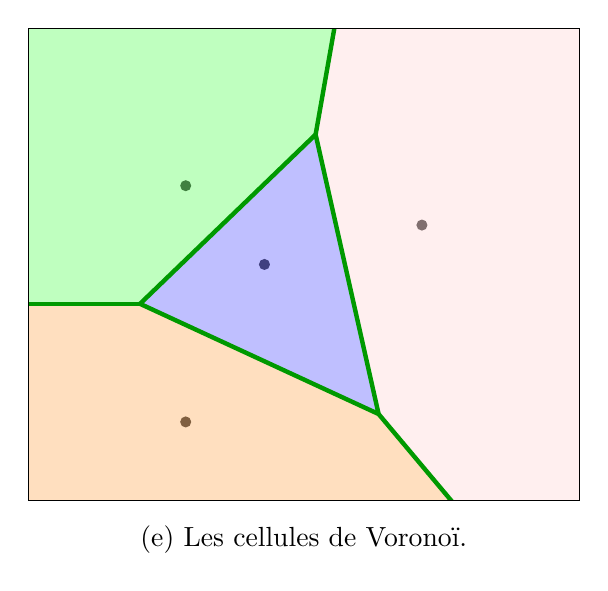 ﻿\begin{tikzpicture}

\tikzstyle{line} = [draw,  thick]
\tikzstyle{point} = [black]

\coordinate (A) at (1,4);
\coordinate (B) at (1,1);
\coordinate (C) at (4,3.5);
\coordinate (D) at (2,3);


% \draw[line,black!30] (A)--(B)--(C)--(D)--(A)--(C);
% \draw[line,black!30] (B)--(D);

\foreach \point/\position in {A/above,B/below,C/below,D/below right}{
  \fill[point] (\point) circle (2pt); % node[\position]{$\point$};
}



\coordinate (O) at (0.42,2.5);
%\draw[line,gray] (O) circle (1.62);
% 
% \draw ($(A)!0.5!(B)$) --(O)-- ([turn]0:1cm);
% \draw ($(A)!0.5!(D)$) --(O)-- ([turn]0:1cm);
% \draw ($(B)!0.5!(D)$) -- (O)--([turn]0:1cm);

\coordinate (OO) at (2.65,4.65);
%\draw[line,gray] (OO) circle (1.75);

% \draw ($(A)!0.5!(C)$) --(OO)-- ([turn]0:1cm);
% \draw ($(A)!0.5!(D)$) --(OO)-- ([turn]0:1cm);
% \draw ($(C)!0.5!(D)$) --(OO)-- ([turn]0:1cm);


\coordinate (OOO) at (3.45,1.1);
%\draw[line,gray] (OOO) circle (2.4);
% 
% \draw ($(B)!0.5!(C)$)-- (OOO) -- ([turn]0:1cm);
% \draw ($(C)!0.5!(D)$)--(OOO) -- ([turn]0:1cm);
% \draw ($(B)!0.5!(D)$)--(OOO) -- ([turn]0:1cm);


%\coordinate (OOOO) at (2.3,2.45);
% \draw[line,gray] (OOOO) circle (1.95);
% 
% \draw (OOOO)--($(A)!0.5!(B)$) -- ([turn]0:1cm);
% \draw (OOOO)--($(A)!0.5!(C)$) -- ([turn]0:1cm);
% \draw (OOOO)--($(B)!0.5!(C)$) -- ([turn]0:1cm);



% \foreach \point in {O,OO,OOO}{
%   \fill[point,blue] (\point) circle (2pt); % node{$\point$};
% }

\begin{scope}
\clip (-1,0) rectangle ++(7,6);



% Voronoi cells
\fill[blue!50,opacity=0.5] (O)--(OO)--(OOO)--cycle;
\fill[green!50,opacity=0.5] (O)--(OO)--++(80:2)--(-3,6)--($(O)+(-2,0)$)--cycle;
\fill[orange!50,opacity=0.5] (O)--(OOO)--++(-50:2)--(-3,-2)--($(O)+(-2,0)$)--cycle;
\fill[pink!50,opacity=0.5] (OO)--(OOO)--++(-50:4)--(8,7)--($(OO)+(80:2)$)--cycle;

% Voronoi edges
\draw[ultra thick, green!60!black] (O)--(OO)--(OOO)--cycle;
\draw[ultra thick, green!60!black] (O)--++(-2,0);
\draw[ultra thick, green!60!black] (OO)--++(80:2);
\draw[ultra thick, green!60!black] (OOO)--++(-50:2);

\end{scope}

\draw (-1,0) rectangle ++(7,6);
\node at (2.5,-0.5) {(e) Les cellules de Vorono\"\i.};
\end{tikzpicture}